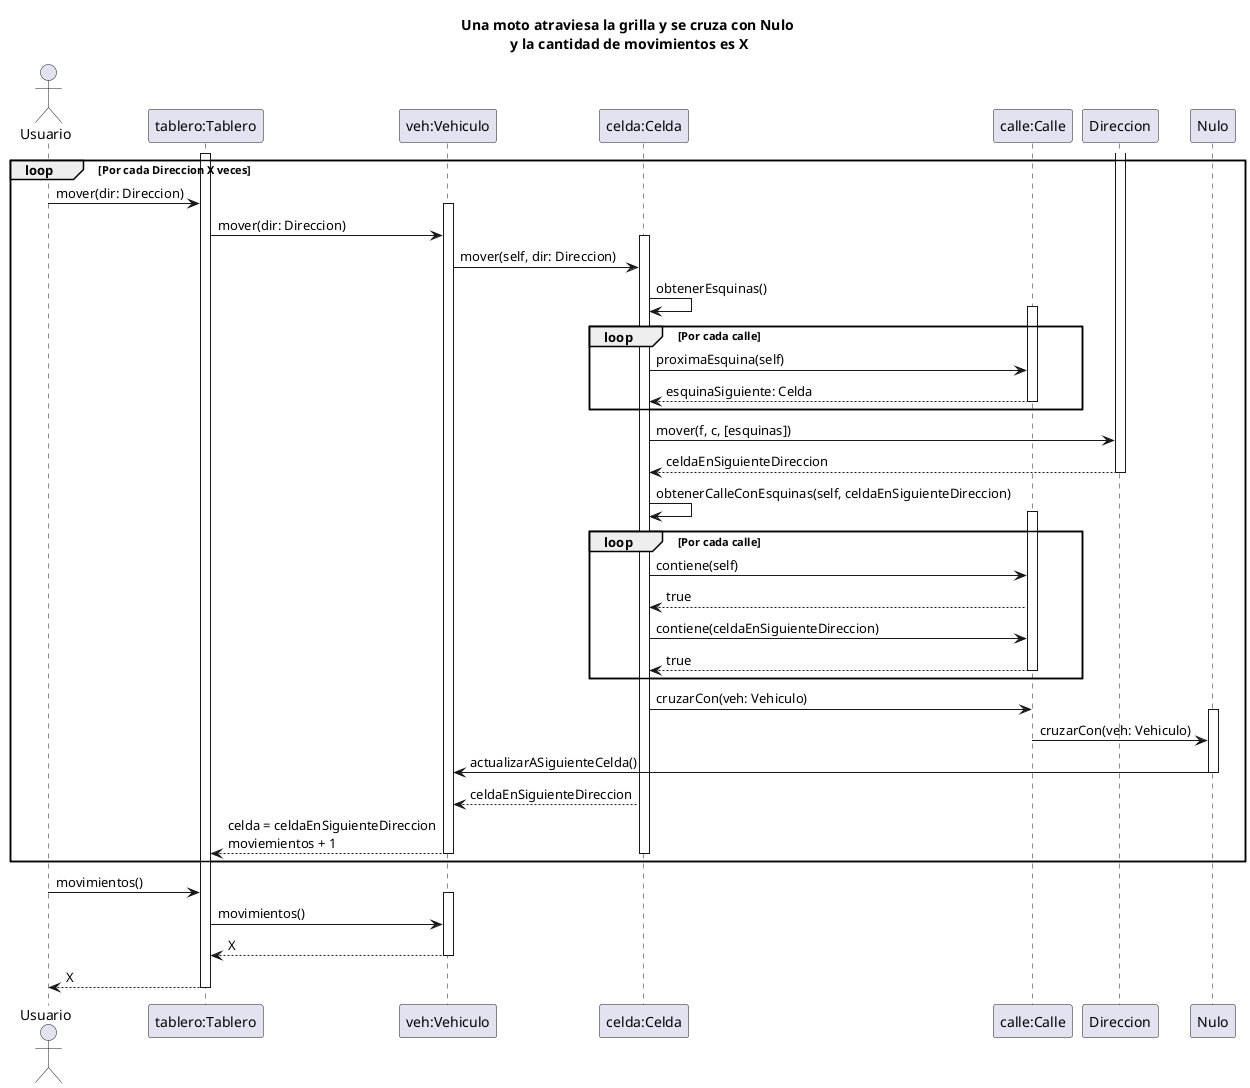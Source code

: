 @startuml sec-moto-atraviesa-grilla-y-se-cruza-con-Nulo

title Una moto atraviesa la grilla y se cruza con Nulo\n y la cantidad de movimientos es X

Actor Usuario as user
participant "tablero:Tablero" as tablero
participant "veh:Vehiculo" as vehiculo
participant "celda:Celda" as celda
participant "calle:Calle" as calle
participant "Direccion" as direccion
participant "Nulo" as nulo

activate tablero

loop Por cada Direccion X veces

    user -> tablero: mover(dir: Direccion)

    activate vehiculo

    tablero -> vehiculo: mover(dir: Direccion)

    activate celda

    vehiculo -> celda: mover(self, dir: Direccion)
    celda -> celda: obtenerEsquinas()

    loop Por cada calle
        activate calle

        celda -> calle: proximaEsquina(self)
        calle --> celda: esquinaSiguiente: Celda

        deactivate calle
    end

    activate direccion

    celda -> direccion: mover(f, c, [esquinas])
    direccion --> celda: celdaEnSiguienteDireccion

    deactivate direccion

    celda -> celda: obtenerCalleConEsquinas(self, celdaEnSiguienteDireccion)

    loop Por cada calle
        activate calle

        celda -> calle: contiene(self)
        calle --> celda: true
        celda -> calle: contiene(celdaEnSiguienteDireccion)
        calle --> celda: true

        deactivate calle
    end

    activate calle

    celda -> calle: cruzarCon(veh: Vehiculo)

    activate nulo

    calle -> nulo: cruzarCon(veh: Vehiculo)
    nulo ->vehiculo: actualizarASiguienteCelda()

    deactivate nulo
    deactivate calle

    celda --> vehiculo: celdaEnSiguienteDireccion
    vehiculo --> tablero: celda = celdaEnSiguienteDireccion\nmoviemientos + 1

    deactivate celda
    deactivate vehiculo

end


user -> tablero: movimientos()

activate vehiculo
tablero -> vehiculo: movimientos()
vehiculo --> tablero: X
deactivate vehiculo

tablero --> user: X

deactivate tablero

@enduml

@startuml secuencia-modificador-nulo

title Caso modificador nulo (calle vacia)

participant "calle:Calle" as calle
participant "nulo: Nulo" as nulo
participant "veh:Vehiculo" as vehiculo

activate calle
activate nulo

calle -> nulo: cruzarCon(veh: vehiculo)

activate vehiculo

nulo ->vehiculo: actualizarASiguienteCelda()

deactivate calle
deactivate nulo
deactivate vehiculo

@enduml

@startuml secuencia-modificador-Pozo

title Caso modificador Pozo

participant "calle:Calle" as calle
participant "pozo:Pozo" as pozo
participant "veh:Vehiculo" as vehiculo

activate calle
activate pozo


calle -> pozo: cruzarCon(veh: vehiculo)

activate vehiculo

pozo ->vehiculo: aplicarModificador(pozo)

deactivate calle
deactivate pozo
deactivate vehiculo

@enduml

@startuml secuencia-modificador-piquete

title Caso modificador piquete

participant "calle:Calle" as calle
participant "piquete:Piquete" as piquete
participant "veh:Vehiculo" as vehiculo

activate calle
activate piquete


calle -> piquete: cruzarCon(veh: vehiculo)

activate vehiculo

piquete ->vehiculo: aplicarModificador(piquete)

deactivate calle
deactivate piquete
deactivate vehiculo

@enduml

@startuml secuencia-modificador-controlPolicial

title Caso modificador controlPolicial

participant "calle:Calle" as calle
participant "controlPolicial:ControlPolicial" as controlPolicial
participant "veh:Vehiculo" as vehiculo

activate calle
activate controlPolicial


calle -> controlPolicial: cruzarCon(veh: vehiculo)

activate vehiculo

controlPolicial ->vehiculo: aplicarModificador(controlPolicial)

deactivate calle
deactivate controlPolicial
deactivate vehiculo

@enduml

@startuml secuencia-modificador-cambioDeVehiculo

title Caso modificador cambioDeVehiculo

participant "calle:Calle" as calle
participant "cambioDeVehiculo:CambioDeVehiculo" as cambioDeVehiculo
participant "veh:Vehiculo" as vehiculo

activate calle
activate cambioDeVehiculo


calle -> cambioDeVehiculo: cruzarCon(veh: vehiculo)

activate vehiculo

cambioDeVehiculo ->vehiculo: aplicarModificador(cambioDeVehiculo)

deactivate calle
deactivate cambioDeVehiculo
deactivate vehiculo

@enduml

@startuml sec-moto-atraviesa-grilla-y-se-cruza-con-pozo

title Una moto atraviesa la grilla y se cruza con pozo\n y la cantidad de movimientos es X+3

Actor Usuario as user
participant "tablero:Tablero" as tablero
participant "moto:Moto" as moto
participant "celda:Celda" as celda
participant "calle:Calle" as calle
participant "Direccion" as direccion
participant "Pozo" as pozo

activate tablero

loop Por cada Direccion X veces

    user -> tablero: mover(dir: Direccion)

    activate moto

    tablero -> moto: mover(dir: Direccion)

    activate celda

    moto -> celda: mover(self, dir: Direccion)
    celda -> celda: obtenerEsquinas()

    loop Por cada calle
        activate calle

        celda -> calle: proximaEsquina(self)
        calle --> celda: esquinaSiguiente: Celda

        deactivate calle
    end

    activate direccion

    celda -> direccion: mover(f, c, [esquinas])
    direccion --> celda: celdaEnSiguienteDireccion

    deactivate direccion

    celda -> celda: obtenerCalleConEsquinas(self, celdaEnSiguienteDireccion)

    loop Por cada calle
        activate calle

        celda -> calle: contiene(self)
        calle --> celda: true
        celda -> calle: contiene(celdaEnSiguienteDireccion)
        calle --> celda: true

        deactivate calle
    end

    activate calle

    celda -> calle: cruzarCon(moto: Moto)

    activate pozo

    calle -> pozo: cruzarCon(moto: Moto)
    pozo ->moto: aplicarModificador(pozo: Pozo)

    deactivate pozo
    deactivate calle

    celda --> moto: celdaEnSiguienteDireccion
    moto --> tablero: celda = celdaEnSiguienteDireccion\nmoviemientos + 1

    deactivate celda
    deactivate moto

end


user -> tablero: movimientos()

activate moto
tablero -> moto: movimientos()
moto --> tablero: X+3
deactivate moto

tablero --> user: X+3

deactivate tablero

@enduml

@startuml secuencia-modificador-Pozo

title Caso modificador Pozo

participant "calle:Calle" as calle
participant "pozo:Pozo" as pozo
participant "moto:Moto" as moto

activate calle
activate pozo


calle -> pozo: cruzarCon(moto: Moto)

activate moto

pozo ->moto: aplicarModificador(pozo)

deactivate calle
deactivate pozo

moto ->moto: sumarMovimientos(3)
moto ->moto: actualizarASiguienteCelda()

@enduml